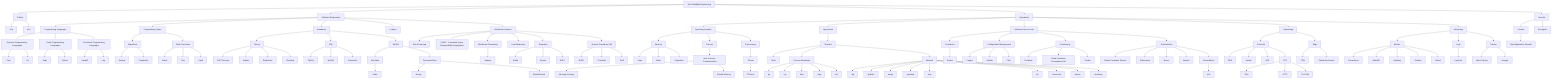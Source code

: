 graph TD
  SRE[Site Reliability Engineering]

  SRE --> Cul[Culture]
    Cul --> SLA
    Cul --> SLO

  SRE --> SW[Software Engineering]
  SW --> PL[Programming Languages]
    PL --> SysPL[Systems Programming Languages]
      SysPL --> Rust
      SysPL --> Go
    PL --> ScrPL[Script Programming Languages]
      ScrPL --> Ruby
      ScrPL --> Python
    PL --> FunPL[Functional Programming Languages]
      FunPL --> Haskell
      FunPL --> Lisp

  SW --> PT[Programming Topics]
    PT --> ALG[Algorithms]
      ALG --> SRT[Sorting]
      ALG --> CPX[Complexity]
    PT --> DS[Data Scructures]
      DS --> Graph[Graph]
      DS --> T3[Tree]
      DS --> HS[Hash]

    SW --> DB[Databases]
      DB --> DBT[Theory]
        DBT --> CAP[CAP Theorem]
        DBT --> DBTS[Scaling]
        DBT --> DBTR[Replication]
        DBT --> DBTX[Sharding]
      DB --> SQL[SQL]
        SQL --> PgSQL
        SQL --> MySQL
        SQL --> Cassandra
      DB --> NoSQL[NoSQL]
        NoSQL --> KV[KeyValue]
          KV --> Rd[Redis]
        NoSQL --> DoS[DocumentStore]
          DoS --> Mng[Mongo]
          DoS --> ES[ElasticSearch]
    SW --> LD[Ledgers]

  SW --> DSi[Distributed Systems]
    DSi --> EvS[Event Sourcing]
      DSi --> CQRS[CQRS - Command Query Responsibility Segregation]
    DSi --> DPro[Distributed Processing]
      DPro --> HDP[Hadoop]
    DSi --> DLB[Load Balancing]
    DSi --> STM[Streaming]
      STM --> Kafka
      STM --> Kinesis
      STM --> NATS
    DSi --> RPC[Remote Procedure Call]
      RPC --> AVRO
      RPC --> Protobufs
      RPC --> Thrift

  SRE --> OPS[Operations]
    OPS --> OS[Operating Systems]
      OS --> MM[Memory]
        MM --> Heap
        MM --> Stack
        MM --> PAG[Pagination]
      OS --> PRO[Process]
        PRO --> IPC[Inter Process Communication]
          IPC --> IPCM[Message Passing]
          IPC --> IPCSM[Shared Memory]
      OS --> CCY[Concurrency]
        CCY --> Thread
          Thread --> PThread
    OPS --> OPSOPS[Operational]
      OPSOPS --> Ter[Terminal]
        Ter --> Bash
        Ter --> PrM[Process Monitoring]
          PrM --> ps
          PrM --> top
          PrM --> htop
          PrM --> atop
          PrM --> lsof
        Ter --> Netw[Network]
          Netw --> dig
          Netw --> iptables
          Netw --> nmap
          Netw --> tcpdump
          Netw --> ping
          Netw --> mtr
          Netw --> traceroute
          Netw --> airmon
          Netw --> airodump
    OPS --> IaC[Infrastructure as Code]
      IaC --> Cont[Containers]
        Cont --> Docker
      IaC --> CfgMgt[Configuration Management]
        CfgMgt --> Puppet
        CfgMgt --> Ansible
        CfgMgt --> Chef
      IaC --> Prov[Provisioning]
        Prov --> TF[Terraform]
        Prov --> CDK[Cloud Formation Development Kit]
        Prov --> PK[Packer]
      IaC --> Orc[Orchestration]
        Orc --> ECS[Elastic Container Service]
        Orc --> K8S[Kubernetes]
        Orc --> Mesos
        Orc --> Nomad
        Orc --> SerM[ServiceMesh]
          SerM --> IsT[Istio]
    OPS --> NET[Networking]
      NET --> NETP[Protocols]
        NETP --> DNS
        NETP --> Socket
        NETP --> UDP
        NETP --> TCP
          TCP --> SSH
          TCP --> HTTP
          TCP --> SSL[TLS-SSL]
      NET --> NETE[Edge]
        NETE --> CDN
        NETE --> GAL[Global Accelerator]
    OPS --> MON[Monitoring]
      MON --> Metr[Metrics]
        Metr --> Prom[Prometheus]
        Metr --> Infl[InfluxDB]
        Metr --> DD[Datadog]
        Metr --> Graf[Grafana]
        Metr --> Statsd[Statsd]
      MON --> Logs[Logs]
        Logs --> Logstash
      MON --> Tra[Tracing]
        Tra --> OPT[Open Tracing]
        Tra --> Jae[Jaegger]
  SRE --> SEC[Security]
    SEC --> FIR[Firewall]
      FIR --> WAF[Web Application Firewall]
    SEC --> ENC[Encryption]